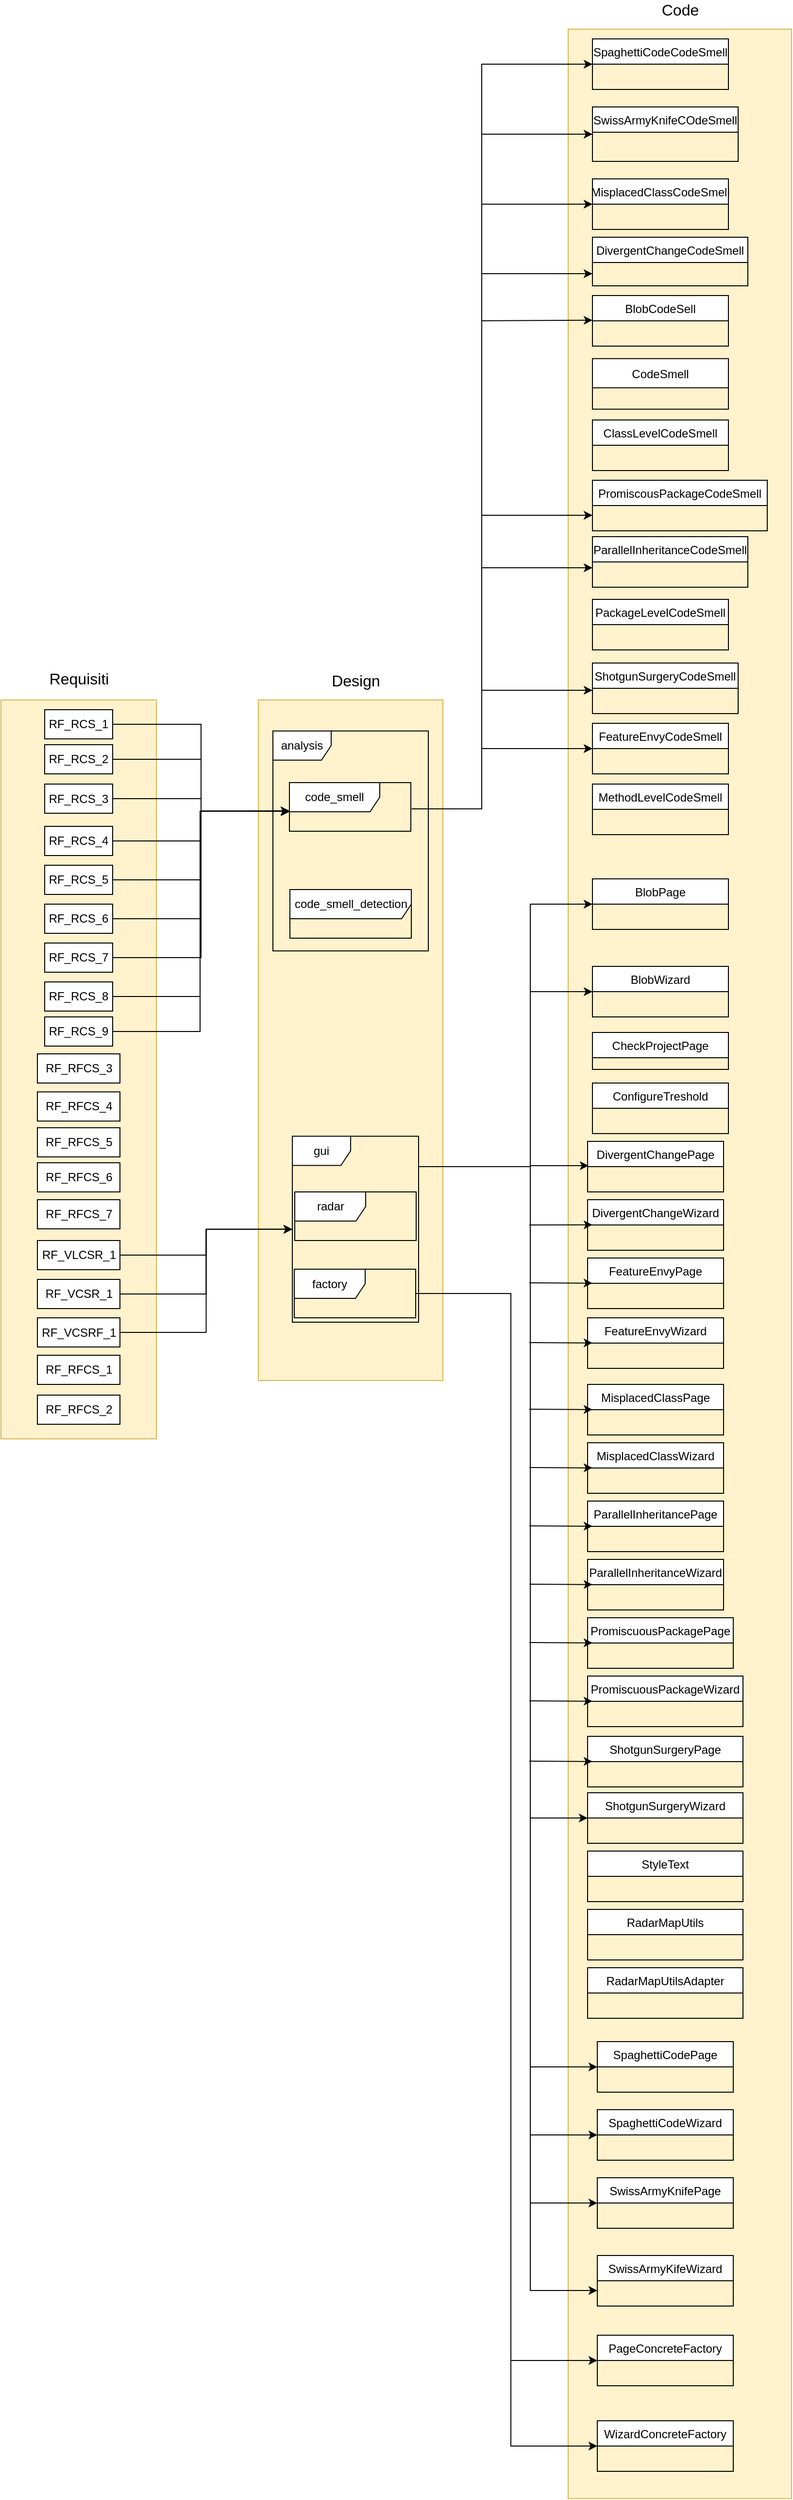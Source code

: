 <mxfile version="15.9.1" type="device"><diagram id="omjVIdMI0j78EckpS8r3" name="Page-1"><mxGraphModel dx="2692" dy="1754" grid="1" gridSize="10" guides="1" tooltips="1" connect="1" arrows="1" fold="1" page="1" pageScale="1" pageWidth="827" pageHeight="1169" math="0" shadow="0"><root><mxCell id="0"/><mxCell id="1" parent="0"/><mxCell id="1BuoXdEdj9g9K6j--a0f-65" value="" style="rounded=0;whiteSpace=wrap;html=1;fillColor=#fff2cc;strokeColor=#d6b656;" parent="1" vertex="1"><mxGeometry x="-1021" y="-530" width="230" height="2540" as="geometry"/></mxCell><mxCell id="1BuoXdEdj9g9K6j--a0f-1" value="" style="rounded=0;whiteSpace=wrap;html=1;fillColor=#fff2cc;strokeColor=#d6b656;" parent="1" vertex="1"><mxGeometry x="-1605" y="160" width="160" height="760" as="geometry"/></mxCell><mxCell id="1BuoXdEdj9g9K6j--a0f-4" value="RF_RCS_1" style="rounded=0;whiteSpace=wrap;html=1;" parent="1" vertex="1"><mxGeometry x="-1560" y="170" width="70" height="30" as="geometry"/></mxCell><mxCell id="vIYeBZmq3KHrT4NSOcYC-33" style="edgeStyle=orthogonalEdgeStyle;rounded=0;orthogonalLoop=1;jettySize=auto;html=1;entryX=0.005;entryY=0.59;entryDx=0;entryDy=0;entryPerimeter=0;" parent="1" source="1BuoXdEdj9g9K6j--a0f-5" target="1BuoXdEdj9g9K6j--a0f-24" edge="1"><mxGeometry relative="1" as="geometry"/></mxCell><mxCell id="1BuoXdEdj9g9K6j--a0f-5" value="RF_RCS_2" style="rounded=0;whiteSpace=wrap;html=1;" parent="1" vertex="1"><mxGeometry x="-1560" y="206" width="70" height="30" as="geometry"/></mxCell><mxCell id="vIYeBZmq3KHrT4NSOcYC-34" style="edgeStyle=orthogonalEdgeStyle;rounded=0;orthogonalLoop=1;jettySize=auto;html=1;entryX=0.005;entryY=0.59;entryDx=0;entryDy=0;entryPerimeter=0;" parent="1" source="1BuoXdEdj9g9K6j--a0f-6" target="1BuoXdEdj9g9K6j--a0f-24" edge="1"><mxGeometry relative="1" as="geometry"/></mxCell><mxCell id="1BuoXdEdj9g9K6j--a0f-6" value="RF_RCS_3" style="rounded=0;whiteSpace=wrap;html=1;" parent="1" vertex="1"><mxGeometry x="-1560" y="246.5" width="70" height="30" as="geometry"/></mxCell><mxCell id="1BuoXdEdj9g9K6j--a0f-18" value="" style="rounded=0;whiteSpace=wrap;html=1;fillColor=#fff2cc;strokeColor=#d6b656;" parent="1" vertex="1"><mxGeometry x="-1340" y="160" width="190" height="700" as="geometry"/></mxCell><mxCell id="1BuoXdEdj9g9K6j--a0f-21" value="analysis" style="shape=umlFrame;whiteSpace=wrap;html=1;" parent="1" vertex="1"><mxGeometry x="-1325" y="191.88" width="160" height="226.25" as="geometry"/></mxCell><mxCell id="1BuoXdEdj9g9K6j--a0f-23" value="code_smell_detection" style="shape=umlFrame;whiteSpace=wrap;html=1;width=125;height=30;" parent="1" vertex="1"><mxGeometry x="-1307.5" y="355" width="125" height="50" as="geometry"/></mxCell><mxCell id="1BuoXdEdj9g9K6j--a0f-84" style="edgeStyle=orthogonalEdgeStyle;rounded=0;orthogonalLoop=1;jettySize=auto;html=1;entryX=0;entryY=0.75;entryDx=0;entryDy=0;fontSize=16;exitX=1.007;exitY=0.54;exitDx=0;exitDy=0;exitPerimeter=0;" parent="1" source="1BuoXdEdj9g9K6j--a0f-24" target="1BuoXdEdj9g9K6j--a0f-33" edge="1"><mxGeometry relative="1" as="geometry"><Array as="points"><mxPoint x="-1110" y="272"/><mxPoint x="-1110" y="-278"/></Array></mxGeometry></mxCell><mxCell id="1BuoXdEdj9g9K6j--a0f-93" style="edgeStyle=orthogonalEdgeStyle;rounded=0;orthogonalLoop=1;jettySize=auto;html=1;entryX=0;entryY=0.5;entryDx=0;entryDy=0;fontSize=16;" parent="1" source="1BuoXdEdj9g9K6j--a0f-25" target="1BuoXdEdj9g9K6j--a0f-47" edge="1"><mxGeometry relative="1" as="geometry"><Array as="points"><mxPoint x="-1060" y="640"/><mxPoint x="-1060" y="460"/></Array></mxGeometry></mxCell><mxCell id="1BuoXdEdj9g9K6j--a0f-25" value="gui" style="shape=umlFrame;whiteSpace=wrap;html=1;" parent="1" vertex="1"><mxGeometry x="-1305" y="608.75" width="130" height="191.25" as="geometry"/></mxCell><mxCell id="1BuoXdEdj9g9K6j--a0f-27" value="ClassLevelCodeSmell" style="swimlane;fontStyle=0;childLayout=stackLayout;horizontal=1;startSize=26;horizontalStack=0;resizeParent=1;resizeParentMax=0;resizeLast=0;collapsible=1;marginBottom=0;" parent="1" vertex="1"><mxGeometry x="-996" y="-128" width="140" height="52" as="geometry"/></mxCell><mxCell id="1BuoXdEdj9g9K6j--a0f-31" value="BlobCodeSell" style="swimlane;fontStyle=0;childLayout=stackLayout;horizontal=1;startSize=26;horizontalStack=0;resizeParent=1;resizeParentMax=0;resizeLast=0;collapsible=1;marginBottom=0;" parent="1" vertex="1"><mxGeometry x="-996" y="-256" width="140" height="52" as="geometry"/></mxCell><mxCell id="1BuoXdEdj9g9K6j--a0f-32" value="CodeSmell" style="swimlane;fontStyle=0;childLayout=stackLayout;horizontal=1;startSize=30;horizontalStack=0;resizeParent=1;resizeParentMax=0;resizeLast=0;collapsible=1;marginBottom=0;" parent="1" vertex="1"><mxGeometry x="-996" y="-191.12" width="140" height="52" as="geometry"/></mxCell><mxCell id="1BuoXdEdj9g9K6j--a0f-33" value="DivergentChangeCodeSmell" style="swimlane;fontStyle=0;childLayout=stackLayout;horizontal=1;startSize=26;horizontalStack=0;resizeParent=1;resizeParentMax=0;resizeLast=0;collapsible=1;marginBottom=0;" parent="1" vertex="1"><mxGeometry x="-996" y="-316" width="160" height="50" as="geometry"/></mxCell><mxCell id="1BuoXdEdj9g9K6j--a0f-34" value="FeatureEnvyCodeSmell" style="swimlane;fontStyle=0;childLayout=stackLayout;horizontal=1;startSize=26;horizontalStack=0;resizeParent=1;resizeParentMax=0;resizeLast=0;collapsible=1;marginBottom=0;" parent="1" vertex="1"><mxGeometry x="-996" y="184" width="140" height="52" as="geometry"/></mxCell><mxCell id="1BuoXdEdj9g9K6j--a0f-35" value="MethodLevelCodeSmell" style="swimlane;fontStyle=0;childLayout=stackLayout;horizontal=1;startSize=26;horizontalStack=0;resizeParent=1;resizeParentMax=0;resizeLast=0;collapsible=1;marginBottom=0;" parent="1" vertex="1"><mxGeometry x="-996" y="246.5" width="140" height="52" as="geometry"/></mxCell><mxCell id="1BuoXdEdj9g9K6j--a0f-36" value="MisplacedClassCodeSmell" style="swimlane;fontStyle=0;childLayout=stackLayout;horizontal=1;startSize=26;horizontalStack=0;resizeParent=1;resizeParentMax=0;resizeLast=0;collapsible=1;marginBottom=0;" parent="1" vertex="1"><mxGeometry x="-996" y="-376" width="140" height="52" as="geometry"/></mxCell><mxCell id="1BuoXdEdj9g9K6j--a0f-37" value="PackageLevelCodeSmell" style="swimlane;fontStyle=0;childLayout=stackLayout;horizontal=1;startSize=26;horizontalStack=0;resizeParent=1;resizeParentMax=0;resizeLast=0;collapsible=1;marginBottom=0;" parent="1" vertex="1"><mxGeometry x="-996" y="56.5" width="140" height="52" as="geometry"/></mxCell><mxCell id="1BuoXdEdj9g9K6j--a0f-38" value="ParallelInheritanceCodeSmell" style="swimlane;fontStyle=0;childLayout=stackLayout;horizontal=1;startSize=26;horizontalStack=0;resizeParent=1;resizeParentMax=0;resizeLast=0;collapsible=1;marginBottom=0;" parent="1" vertex="1"><mxGeometry x="-996" y="-8" width="160" height="52" as="geometry"/></mxCell><mxCell id="1BuoXdEdj9g9K6j--a0f-39" value="PromiscousPackageCodeSmell" style="swimlane;fontStyle=0;childLayout=stackLayout;horizontal=1;startSize=26;horizontalStack=0;resizeParent=1;resizeParentMax=0;resizeLast=0;collapsible=1;marginBottom=0;" parent="1" vertex="1"><mxGeometry x="-996" y="-66" width="180" height="52" as="geometry"/></mxCell><mxCell id="1BuoXdEdj9g9K6j--a0f-40" value="ShotgunSurgeryCodeSmell" style="swimlane;fontStyle=0;childLayout=stackLayout;horizontal=1;startSize=26;horizontalStack=0;resizeParent=1;resizeParentMax=0;resizeLast=0;collapsible=1;marginBottom=0;" parent="1" vertex="1"><mxGeometry x="-996" y="122" width="150" height="52" as="geometry"/></mxCell><mxCell id="1BuoXdEdj9g9K6j--a0f-46" value="BlobPage" style="swimlane;fontStyle=0;childLayout=stackLayout;horizontal=1;startSize=26;horizontalStack=0;resizeParent=1;resizeParentMax=0;resizeLast=0;collapsible=1;marginBottom=0;" parent="1" vertex="1"><mxGeometry x="-996" y="344" width="140" height="52" as="geometry"/></mxCell><mxCell id="1BuoXdEdj9g9K6j--a0f-47" value="BlobWizard" style="swimlane;fontStyle=0;childLayout=stackLayout;horizontal=1;startSize=26;horizontalStack=0;resizeParent=1;resizeParentMax=0;resizeLast=0;collapsible=1;marginBottom=0;" parent="1" vertex="1"><mxGeometry x="-996" y="434" width="140" height="52" as="geometry"/></mxCell><mxCell id="1BuoXdEdj9g9K6j--a0f-49" value="ConfigureTreshold" style="swimlane;fontStyle=0;childLayout=stackLayout;horizontal=1;startSize=26;horizontalStack=0;resizeParent=1;resizeParentMax=0;resizeLast=0;collapsible=1;marginBottom=0;" parent="1" vertex="1"><mxGeometry x="-996" y="554" width="140" height="52" as="geometry"/></mxCell><mxCell id="1BuoXdEdj9g9K6j--a0f-50" value="DivergentChangePage" style="swimlane;fontStyle=0;childLayout=stackLayout;horizontal=1;startSize=26;horizontalStack=0;resizeParent=1;resizeParentMax=0;resizeLast=0;collapsible=1;marginBottom=0;" parent="1" vertex="1"><mxGeometry x="-1001" y="614" width="140" height="52" as="geometry"/></mxCell><mxCell id="1BuoXdEdj9g9K6j--a0f-95" value="" style="endArrow=classic;html=1;rounded=0;fontSize=16;" parent="1BuoXdEdj9g9K6j--a0f-50" edge="1"><mxGeometry width="50" height="50" relative="1" as="geometry"><mxPoint x="-59" y="25" as="sourcePoint"/><mxPoint x="1" y="25" as="targetPoint"/></mxGeometry></mxCell><mxCell id="1BuoXdEdj9g9K6j--a0f-51" value="DivergentChangeWizard" style="swimlane;fontStyle=0;childLayout=stackLayout;horizontal=1;startSize=26;horizontalStack=0;resizeParent=1;resizeParentMax=0;resizeLast=0;collapsible=1;marginBottom=0;" parent="1" vertex="1"><mxGeometry x="-1001" y="674" width="140" height="52" as="geometry"/></mxCell><mxCell id="1BuoXdEdj9g9K6j--a0f-52" value="FeatureEnvyPage" style="swimlane;fontStyle=0;childLayout=stackLayout;horizontal=1;startSize=26;horizontalStack=0;resizeParent=1;resizeParentMax=0;resizeLast=0;collapsible=1;marginBottom=0;" parent="1" vertex="1"><mxGeometry x="-1001" y="734" width="140" height="52" as="geometry"/></mxCell><mxCell id="1BuoXdEdj9g9K6j--a0f-53" value="FeatureEnvyWizard" style="swimlane;fontStyle=0;childLayout=stackLayout;horizontal=1;startSize=26;horizontalStack=0;resizeParent=1;resizeParentMax=0;resizeLast=0;collapsible=1;marginBottom=0;" parent="1" vertex="1"><mxGeometry x="-1001" y="795.5" width="140" height="52" as="geometry"/></mxCell><mxCell id="1BuoXdEdj9g9K6j--a0f-54" value="MisplacedClassPage" style="swimlane;fontStyle=0;childLayout=stackLayout;horizontal=1;startSize=26;horizontalStack=0;resizeParent=1;resizeParentMax=0;resizeLast=0;collapsible=1;marginBottom=0;" parent="1" vertex="1"><mxGeometry x="-1001" y="864" width="140" height="52" as="geometry"/></mxCell><mxCell id="1BuoXdEdj9g9K6j--a0f-55" value="MisplacedClassWizard" style="swimlane;fontStyle=0;childLayout=stackLayout;horizontal=1;startSize=26;horizontalStack=0;resizeParent=1;resizeParentMax=0;resizeLast=0;collapsible=1;marginBottom=0;" parent="1" vertex="1"><mxGeometry x="-1001" y="924" width="140" height="52" as="geometry"/></mxCell><mxCell id="1BuoXdEdj9g9K6j--a0f-56" value="ParallelInheritancePage" style="swimlane;fontStyle=0;childLayout=stackLayout;horizontal=1;startSize=26;horizontalStack=0;resizeParent=1;resizeParentMax=0;resizeLast=0;collapsible=1;marginBottom=0;" parent="1" vertex="1"><mxGeometry x="-1001" y="984" width="140" height="52" as="geometry"/></mxCell><mxCell id="1BuoXdEdj9g9K6j--a0f-57" value="ParallelInheritanceWizard" style="swimlane;fontStyle=0;childLayout=stackLayout;horizontal=1;startSize=26;horizontalStack=0;resizeParent=1;resizeParentMax=0;resizeLast=0;collapsible=1;marginBottom=0;" parent="1" vertex="1"><mxGeometry x="-1001" y="1044" width="140" height="52" as="geometry"/></mxCell><mxCell id="1BuoXdEdj9g9K6j--a0f-58" value="PromiscuousPackagePage" style="swimlane;fontStyle=0;childLayout=stackLayout;horizontal=1;startSize=26;horizontalStack=0;resizeParent=1;resizeParentMax=0;resizeLast=0;collapsible=1;marginBottom=0;" parent="1" vertex="1"><mxGeometry x="-1001" y="1104" width="150" height="52" as="geometry"/></mxCell><mxCell id="1BuoXdEdj9g9K6j--a0f-59" value="PromiscuousPackageWizard" style="swimlane;fontStyle=0;childLayout=stackLayout;horizontal=1;startSize=26;horizontalStack=0;resizeParent=1;resizeParentMax=0;resizeLast=0;collapsible=1;marginBottom=0;" parent="1" vertex="1"><mxGeometry x="-1001" y="1164" width="160" height="52" as="geometry"/></mxCell><mxCell id="1BuoXdEdj9g9K6j--a0f-60" value="ShotgunSurgeryPage" style="swimlane;fontStyle=0;childLayout=stackLayout;horizontal=1;startSize=26;horizontalStack=0;resizeParent=1;resizeParentMax=0;resizeLast=0;collapsible=1;marginBottom=0;" parent="1" vertex="1"><mxGeometry x="-1001" y="1226" width="160" height="52" as="geometry"/></mxCell><mxCell id="1BuoXdEdj9g9K6j--a0f-61" value="ShotgunSurgeryWizard" style="swimlane;fontStyle=0;childLayout=stackLayout;horizontal=1;startSize=26;horizontalStack=0;resizeParent=1;resizeParentMax=0;resizeLast=0;collapsible=1;marginBottom=0;" parent="1" vertex="1"><mxGeometry x="-1001" y="1284" width="160" height="52" as="geometry"/></mxCell><mxCell id="1BuoXdEdj9g9K6j--a0f-62" value="StyleText" style="swimlane;fontStyle=0;childLayout=stackLayout;horizontal=1;startSize=26;horizontalStack=0;resizeParent=1;resizeParentMax=0;resizeLast=0;collapsible=1;marginBottom=0;" parent="1" vertex="1"><mxGeometry x="-1001" y="1344" width="160" height="52" as="geometry"/></mxCell><mxCell id="1BuoXdEdj9g9K6j--a0f-63" value="RadarMapUtils" style="swimlane;fontStyle=0;childLayout=stackLayout;horizontal=1;startSize=26;horizontalStack=0;resizeParent=1;resizeParentMax=0;resizeLast=0;collapsible=1;marginBottom=0;" parent="1" vertex="1"><mxGeometry x="-1001" y="1404" width="160" height="52" as="geometry"/></mxCell><mxCell id="1BuoXdEdj9g9K6j--a0f-64" value="RadarMapUtilsAdapter" style="swimlane;fontStyle=0;childLayout=stackLayout;horizontal=1;startSize=26;horizontalStack=0;resizeParent=1;resizeParentMax=0;resizeLast=0;collapsible=1;marginBottom=0;" parent="1" vertex="1"><mxGeometry x="-1001" y="1464" width="160" height="52" as="geometry"/></mxCell><mxCell id="1BuoXdEdj9g9K6j--a0f-66" value="&lt;font style=&quot;font-size: 16px;&quot;&gt;Requisiti&lt;/font&gt;" style="text;html=1;align=center;verticalAlign=middle;resizable=0;points=[];autosize=1;strokeColor=none;fillColor=none;" parent="1" vertex="1"><mxGeometry x="-1565" y="128" width="80" height="20" as="geometry"/></mxCell><mxCell id="1BuoXdEdj9g9K6j--a0f-67" value="&lt;font style=&quot;font-size: 16px;&quot;&gt;Design&lt;/font&gt;" style="text;html=1;align=center;verticalAlign=middle;resizable=0;points=[];autosize=1;strokeColor=none;fillColor=none;" parent="1" vertex="1"><mxGeometry x="-1275" y="130" width="70" height="20" as="geometry"/></mxCell><mxCell id="1BuoXdEdj9g9K6j--a0f-68" value="&lt;font style=&quot;font-size: 16px;&quot;&gt;Code&lt;/font&gt;" style="text;html=1;align=center;verticalAlign=middle;resizable=0;points=[];autosize=1;strokeColor=none;fillColor=none;" parent="1" vertex="1"><mxGeometry x="-931" y="-560" width="50" height="20" as="geometry"/></mxCell><mxCell id="1BuoXdEdj9g9K6j--a0f-79" value="radar" style="shape=umlFrame;whiteSpace=wrap;html=1;width=73;height=30;" parent="1" vertex="1"><mxGeometry x="-1302.5" y="666" width="125" height="50" as="geometry"/></mxCell><mxCell id="1BuoXdEdj9g9K6j--a0f-86" value="" style="endArrow=classic;html=1;rounded=0;fontSize=16;" parent="1" edge="1"><mxGeometry width="50" height="50" relative="1" as="geometry"><mxPoint x="-1110" y="-230" as="sourcePoint"/><mxPoint x="-996" y="-230.62" as="targetPoint"/></mxGeometry></mxCell><mxCell id="1BuoXdEdj9g9K6j--a0f-88" value="" style="endArrow=classic;html=1;rounded=0;fontSize=16;" parent="1" edge="1"><mxGeometry width="50" height="50" relative="1" as="geometry"><mxPoint x="-1110" y="-30" as="sourcePoint"/><mxPoint x="-996" y="-30" as="targetPoint"/></mxGeometry></mxCell><mxCell id="1BuoXdEdj9g9K6j--a0f-89" value="" style="endArrow=classic;html=1;rounded=0;fontSize=16;" parent="1" edge="1"><mxGeometry width="50" height="50" relative="1" as="geometry"><mxPoint x="-1110" y="24" as="sourcePoint"/><mxPoint x="-996" y="24" as="targetPoint"/></mxGeometry></mxCell><mxCell id="1BuoXdEdj9g9K6j--a0f-90" value="" style="endArrow=classic;html=1;rounded=0;fontSize=16;" parent="1" edge="1"><mxGeometry width="50" height="50" relative="1" as="geometry"><mxPoint x="-1110" y="150" as="sourcePoint"/><mxPoint x="-996" y="150" as="targetPoint"/></mxGeometry></mxCell><mxCell id="1BuoXdEdj9g9K6j--a0f-91" value="" style="endArrow=classic;html=1;rounded=0;fontSize=16;" parent="1" edge="1"><mxGeometry width="50" height="50" relative="1" as="geometry"><mxPoint x="-1110" y="210" as="sourcePoint"/><mxPoint x="-996" y="210" as="targetPoint"/></mxGeometry></mxCell><mxCell id="1BuoXdEdj9g9K6j--a0f-92" value="" style="endArrow=classic;html=1;rounded=0;fontSize=16;" parent="1" edge="1"><mxGeometry width="50" height="50" relative="1" as="geometry"><mxPoint x="-1110" y="-270" as="sourcePoint"/><mxPoint x="-996" y="-350" as="targetPoint"/><Array as="points"><mxPoint x="-1110" y="-350"/></Array></mxGeometry></mxCell><mxCell id="1BuoXdEdj9g9K6j--a0f-96" value="" style="endArrow=classic;html=1;rounded=0;fontSize=16;entryX=0;entryY=0.5;entryDx=0;entryDy=0;" parent="1" target="1BuoXdEdj9g9K6j--a0f-61" edge="1"><mxGeometry width="50" height="50" relative="1" as="geometry"><mxPoint x="-1060" y="640" as="sourcePoint"/><mxPoint x="-1061" y="1330" as="targetPoint"/><Array as="points"><mxPoint x="-1060" y="1310"/></Array></mxGeometry></mxCell><mxCell id="1BuoXdEdj9g9K6j--a0f-98" value="" style="endArrow=classic;html=1;rounded=0;fontSize=16;" parent="1" edge="1"><mxGeometry width="50" height="50" relative="1" as="geometry"><mxPoint x="-1061" y="759.47" as="sourcePoint"/><mxPoint x="-996" y="759.85" as="targetPoint"/></mxGeometry></mxCell><mxCell id="1BuoXdEdj9g9K6j--a0f-97" value="" style="endArrow=classic;html=1;rounded=0;fontSize=16;" parent="1" edge="1"><mxGeometry width="50" height="50" relative="1" as="geometry"><mxPoint x="-1061" y="700" as="sourcePoint"/><mxPoint x="-996" y="699.85" as="targetPoint"/></mxGeometry></mxCell><mxCell id="1BuoXdEdj9g9K6j--a0f-99" value="" style="endArrow=classic;html=1;rounded=0;fontSize=16;" parent="1" edge="1"><mxGeometry width="50" height="50" relative="1" as="geometry"><mxPoint x="-1061" y="820.97" as="sourcePoint"/><mxPoint x="-996" y="821.35" as="targetPoint"/></mxGeometry></mxCell><mxCell id="1BuoXdEdj9g9K6j--a0f-100" value="" style="endArrow=classic;html=1;rounded=0;fontSize=16;" parent="1" edge="1"><mxGeometry width="50" height="50" relative="1" as="geometry"><mxPoint x="-1061" y="889.47" as="sourcePoint"/><mxPoint x="-996" y="889.85" as="targetPoint"/></mxGeometry></mxCell><mxCell id="1BuoXdEdj9g9K6j--a0f-101" value="" style="endArrow=classic;html=1;rounded=0;fontSize=16;" parent="1" edge="1"><mxGeometry width="50" height="50" relative="1" as="geometry"><mxPoint x="-1061" y="949.47" as="sourcePoint"/><mxPoint x="-996" y="949.85" as="targetPoint"/></mxGeometry></mxCell><mxCell id="1BuoXdEdj9g9K6j--a0f-102" value="" style="endArrow=classic;html=1;rounded=0;fontSize=16;" parent="1" edge="1"><mxGeometry width="50" height="50" relative="1" as="geometry"><mxPoint x="-1061" y="1009.47" as="sourcePoint"/><mxPoint x="-996" y="1009.85" as="targetPoint"/></mxGeometry></mxCell><mxCell id="1BuoXdEdj9g9K6j--a0f-103" value="" style="endArrow=classic;html=1;rounded=0;fontSize=16;" parent="1" edge="1"><mxGeometry width="50" height="50" relative="1" as="geometry"><mxPoint x="-1061" y="1069.47" as="sourcePoint"/><mxPoint x="-996" y="1069.85" as="targetPoint"/></mxGeometry></mxCell><mxCell id="1BuoXdEdj9g9K6j--a0f-104" value="" style="endArrow=classic;html=1;rounded=0;fontSize=16;" parent="1" edge="1"><mxGeometry width="50" height="50" relative="1" as="geometry"><mxPoint x="-1061" y="1129.47" as="sourcePoint"/><mxPoint x="-996" y="1129.85" as="targetPoint"/></mxGeometry></mxCell><mxCell id="1BuoXdEdj9g9K6j--a0f-105" value="" style="endArrow=classic;html=1;rounded=0;fontSize=16;" parent="1" edge="1"><mxGeometry width="50" height="50" relative="1" as="geometry"><mxPoint x="-1061" y="1189.47" as="sourcePoint"/><mxPoint x="-996" y="1189.85" as="targetPoint"/></mxGeometry></mxCell><mxCell id="1BuoXdEdj9g9K6j--a0f-106" value="" style="endArrow=classic;html=1;rounded=0;fontSize=16;" parent="1" edge="1"><mxGeometry width="50" height="50" relative="1" as="geometry"><mxPoint x="-1061" y="1251.47" as="sourcePoint"/><mxPoint x="-996" y="1251.85" as="targetPoint"/></mxGeometry></mxCell><mxCell id="1BuoXdEdj9g9K6j--a0f-107" value="" style="endArrow=classic;html=1;rounded=0;fontSize=16;entryX=0;entryY=0.5;entryDx=0;entryDy=0;" parent="1" target="1BuoXdEdj9g9K6j--a0f-46" edge="1"><mxGeometry width="50" height="50" relative="1" as="geometry"><mxPoint x="-1060" y="460" as="sourcePoint"/><mxPoint x="-986" y="529.0" as="targetPoint"/><Array as="points"><mxPoint x="-1060" y="420"/><mxPoint x="-1060" y="370"/></Array></mxGeometry></mxCell><mxCell id="vIYeBZmq3KHrT4NSOcYC-35" style="edgeStyle=orthogonalEdgeStyle;rounded=0;orthogonalLoop=1;jettySize=auto;html=1;entryX=0.005;entryY=0.59;entryDx=0;entryDy=0;entryPerimeter=0;" parent="1" source="vIYeBZmq3KHrT4NSOcYC-12" target="1BuoXdEdj9g9K6j--a0f-24" edge="1"><mxGeometry relative="1" as="geometry"/></mxCell><mxCell id="vIYeBZmq3KHrT4NSOcYC-12" value="RF_RCS_4" style="rounded=0;whiteSpace=wrap;html=1;" parent="1" vertex="1"><mxGeometry x="-1560" y="290" width="70" height="30" as="geometry"/></mxCell><mxCell id="vIYeBZmq3KHrT4NSOcYC-36" style="edgeStyle=orthogonalEdgeStyle;rounded=0;orthogonalLoop=1;jettySize=auto;html=1;entryX=0.005;entryY=0.59;entryDx=0;entryDy=0;entryPerimeter=0;" parent="1" source="vIYeBZmq3KHrT4NSOcYC-13" target="1BuoXdEdj9g9K6j--a0f-24" edge="1"><mxGeometry relative="1" as="geometry"/></mxCell><mxCell id="vIYeBZmq3KHrT4NSOcYC-13" value="RF_RCS_5" style="rounded=0;whiteSpace=wrap;html=1;" parent="1" vertex="1"><mxGeometry x="-1560" y="330" width="70" height="30" as="geometry"/></mxCell><mxCell id="vIYeBZmq3KHrT4NSOcYC-37" style="edgeStyle=orthogonalEdgeStyle;rounded=0;orthogonalLoop=1;jettySize=auto;html=1;entryX=0;entryY=0.581;entryDx=0;entryDy=0;entryPerimeter=0;" parent="1" source="vIYeBZmq3KHrT4NSOcYC-14" target="1BuoXdEdj9g9K6j--a0f-24" edge="1"><mxGeometry relative="1" as="geometry"><mxPoint x="-1350" y="380" as="targetPoint"/></mxGeometry></mxCell><mxCell id="vIYeBZmq3KHrT4NSOcYC-14" value="RF_RCS_6" style="rounded=0;whiteSpace=wrap;html=1;" parent="1" vertex="1"><mxGeometry x="-1560" y="370" width="70" height="30" as="geometry"/></mxCell><mxCell id="vIYeBZmq3KHrT4NSOcYC-38" style="edgeStyle=orthogonalEdgeStyle;rounded=0;orthogonalLoop=1;jettySize=auto;html=1;entryX=0.006;entryY=0.589;entryDx=0;entryDy=0;entryPerimeter=0;" parent="1" source="vIYeBZmq3KHrT4NSOcYC-15" target="1BuoXdEdj9g9K6j--a0f-24" edge="1"><mxGeometry relative="1" as="geometry"/></mxCell><mxCell id="vIYeBZmq3KHrT4NSOcYC-15" value="RF_RCS_7" style="rounded=0;whiteSpace=wrap;html=1;" parent="1" vertex="1"><mxGeometry x="-1560" y="410" width="70" height="30" as="geometry"/></mxCell><mxCell id="vIYeBZmq3KHrT4NSOcYC-16" value="RF_RFCS_1" style="rounded=0;whiteSpace=wrap;html=1;" parent="1" vertex="1"><mxGeometry x="-1567.5" y="834" width="85" height="30" as="geometry"/></mxCell><mxCell id="vIYeBZmq3KHrT4NSOcYC-23" value="RF_RFCS_2" style="rounded=0;whiteSpace=wrap;html=1;" parent="1" vertex="1"><mxGeometry x="-1567.5" y="875" width="85" height="30" as="geometry"/></mxCell><mxCell id="vIYeBZmq3KHrT4NSOcYC-24" value="RF_RFCS_3" style="rounded=0;whiteSpace=wrap;html=1;" parent="1" vertex="1"><mxGeometry x="-1567.5" y="524" width="85" height="30" as="geometry"/></mxCell><mxCell id="vIYeBZmq3KHrT4NSOcYC-25" value="RF_RFCS_4" style="rounded=0;whiteSpace=wrap;html=1;" parent="1" vertex="1"><mxGeometry x="-1567.5" y="563.13" width="85" height="30" as="geometry"/></mxCell><mxCell id="vIYeBZmq3KHrT4NSOcYC-26" value="RF_RFCS_5" style="rounded=0;whiteSpace=wrap;html=1;" parent="1" vertex="1"><mxGeometry x="-1567.5" y="600" width="85" height="30" as="geometry"/></mxCell><mxCell id="vIYeBZmq3KHrT4NSOcYC-27" value="RF_RFCS_6" style="rounded=0;whiteSpace=wrap;html=1;" parent="1" vertex="1"><mxGeometry x="-1567.5" y="636" width="85" height="30" as="geometry"/></mxCell><mxCell id="vIYeBZmq3KHrT4NSOcYC-28" value="RF_RFCS_7" style="rounded=0;whiteSpace=wrap;html=1;" parent="1" vertex="1"><mxGeometry x="-1567.5" y="674" width="85" height="30" as="geometry"/></mxCell><mxCell id="vIYeBZmq3KHrT4NSOcYC-39" style="edgeStyle=orthogonalEdgeStyle;rounded=0;orthogonalLoop=1;jettySize=auto;html=1;" parent="1" source="vIYeBZmq3KHrT4NSOcYC-29" target="1BuoXdEdj9g9K6j--a0f-25" edge="1"><mxGeometry relative="1" as="geometry"/></mxCell><mxCell id="vIYeBZmq3KHrT4NSOcYC-29" value="RF_VLCSR_1" style="rounded=0;whiteSpace=wrap;html=1;" parent="1" vertex="1"><mxGeometry x="-1567.5" y="716" width="85" height="30" as="geometry"/></mxCell><mxCell id="vIYeBZmq3KHrT4NSOcYC-40" style="edgeStyle=orthogonalEdgeStyle;rounded=0;orthogonalLoop=1;jettySize=auto;html=1;entryX=0;entryY=0.5;entryDx=0;entryDy=0;entryPerimeter=0;" parent="1" source="vIYeBZmq3KHrT4NSOcYC-30" target="1BuoXdEdj9g9K6j--a0f-25" edge="1"><mxGeometry relative="1" as="geometry"/></mxCell><mxCell id="vIYeBZmq3KHrT4NSOcYC-30" value="RF_VCSR_1" style="rounded=0;whiteSpace=wrap;html=1;" parent="1" vertex="1"><mxGeometry x="-1567.5" y="756" width="85" height="30" as="geometry"/></mxCell><mxCell id="vIYeBZmq3KHrT4NSOcYC-41" style="edgeStyle=orthogonalEdgeStyle;rounded=0;orthogonalLoop=1;jettySize=auto;html=1;entryX=0;entryY=0.5;entryDx=0;entryDy=0;entryPerimeter=0;" parent="1" source="vIYeBZmq3KHrT4NSOcYC-31" target="1BuoXdEdj9g9K6j--a0f-25" edge="1"><mxGeometry relative="1" as="geometry"/></mxCell><mxCell id="vIYeBZmq3KHrT4NSOcYC-31" value="RF_VCSRF_1" style="rounded=0;whiteSpace=wrap;html=1;" parent="1" vertex="1"><mxGeometry x="-1567.5" y="795.5" width="85" height="30" as="geometry"/></mxCell><mxCell id="1BuoXdEdj9g9K6j--a0f-24" value="code_smell" style="shape=umlFrame;whiteSpace=wrap;html=1;width=93;height=30;" parent="1" vertex="1"><mxGeometry x="-1308" y="245" width="125" height="50" as="geometry"/></mxCell><mxCell id="vIYeBZmq3KHrT4NSOcYC-32" style="edgeStyle=orthogonalEdgeStyle;rounded=0;orthogonalLoop=1;jettySize=auto;html=1;entryX=0.005;entryY=0.59;entryDx=0;entryDy=0;entryPerimeter=0;" parent="1" source="1BuoXdEdj9g9K6j--a0f-4" target="1BuoXdEdj9g9K6j--a0f-24" edge="1"><mxGeometry relative="1" as="geometry"/></mxCell><mxCell id="vIYeBZmq3KHrT4NSOcYC-42" value="CheckProjectPage" style="swimlane;fontStyle=0;childLayout=stackLayout;horizontal=1;startSize=26;horizontalStack=0;resizeParent=1;resizeParentMax=0;resizeLast=0;collapsible=1;marginBottom=0;" parent="1" vertex="1"><mxGeometry x="-996" y="502" width="140" height="38" as="geometry"/></mxCell><mxCell id="Ku9erP6SEYp5ExssFQEN-3" value="RF_RCS_8" style="rounded=0;whiteSpace=wrap;html=1;" vertex="1" parent="1"><mxGeometry x="-1560" y="450" width="70" height="30" as="geometry"/></mxCell><mxCell id="Ku9erP6SEYp5ExssFQEN-4" value="RF_RCS_9" style="rounded=0;whiteSpace=wrap;html=1;" vertex="1" parent="1"><mxGeometry x="-1560" y="486" width="70" height="30" as="geometry"/></mxCell><mxCell id="Ku9erP6SEYp5ExssFQEN-5" style="edgeStyle=orthogonalEdgeStyle;rounded=0;orthogonalLoop=1;jettySize=auto;html=1;entryX=0;entryY=0.588;entryDx=0;entryDy=0;entryPerimeter=0;exitX=1;exitY=0.5;exitDx=0;exitDy=0;" edge="1" parent="1" source="Ku9erP6SEYp5ExssFQEN-3" target="1BuoXdEdj9g9K6j--a0f-24"><mxGeometry relative="1" as="geometry"><mxPoint x="-1298" y="284.05" as="targetPoint"/><mxPoint x="-1480" y="395" as="sourcePoint"/><Array as="points"><mxPoint x="-1400" y="465"/><mxPoint x="-1400" y="274"/></Array></mxGeometry></mxCell><mxCell id="Ku9erP6SEYp5ExssFQEN-10" value="" style="endArrow=none;html=1;rounded=0;exitX=1;exitY=0.5;exitDx=0;exitDy=0;" edge="1" parent="1" source="Ku9erP6SEYp5ExssFQEN-4"><mxGeometry width="50" height="50" relative="1" as="geometry"><mxPoint x="-1420" y="540" as="sourcePoint"/><mxPoint x="-1400" y="450" as="targetPoint"/><Array as="points"><mxPoint x="-1400" y="501"/></Array></mxGeometry></mxCell><mxCell id="Ku9erP6SEYp5ExssFQEN-11" value="SpaghettiCodeCodeSmell" style="swimlane;fontStyle=0;childLayout=stackLayout;horizontal=1;startSize=26;horizontalStack=0;resizeParent=1;resizeParentMax=0;resizeLast=0;collapsible=1;marginBottom=0;" vertex="1" parent="1"><mxGeometry x="-996" y="-520" width="140" height="52" as="geometry"/></mxCell><mxCell id="Ku9erP6SEYp5ExssFQEN-12" value="SwissArmyKnifeCOdeSmell" style="swimlane;fontStyle=0;childLayout=stackLayout;horizontal=1;startSize=26;horizontalStack=0;resizeParent=1;resizeParentMax=0;resizeLast=0;collapsible=1;marginBottom=0;" vertex="1" parent="1"><mxGeometry x="-996" y="-450" width="150" height="56" as="geometry"/></mxCell><mxCell id="Ku9erP6SEYp5ExssFQEN-13" value="" style="endArrow=none;html=1;rounded=0;entryX=0;entryY=0.5;entryDx=0;entryDy=0;" edge="1" parent="1" target="Ku9erP6SEYp5ExssFQEN-11"><mxGeometry width="50" height="50" relative="1" as="geometry"><mxPoint x="-1110" y="-350" as="sourcePoint"/><mxPoint x="-1100" y="-450" as="targetPoint"/><Array as="points"><mxPoint x="-1110" y="-494"/></Array></mxGeometry></mxCell><mxCell id="Ku9erP6SEYp5ExssFQEN-14" value="" style="endArrow=none;html=1;rounded=0;entryX=0;entryY=0.5;entryDx=0;entryDy=0;" edge="1" parent="1" target="Ku9erP6SEYp5ExssFQEN-12"><mxGeometry width="50" height="50" relative="1" as="geometry"><mxPoint x="-1110" y="-350" as="sourcePoint"/><mxPoint x="-986" y="-484" as="targetPoint"/><Array as="points"><mxPoint x="-1110" y="-422"/></Array></mxGeometry></mxCell><mxCell id="Ku9erP6SEYp5ExssFQEN-15" value="" style="endArrow=classic;html=1;rounded=0;entryX=0;entryY=0.5;entryDx=0;entryDy=0;" edge="1" parent="1" target="Ku9erP6SEYp5ExssFQEN-12"><mxGeometry width="50" height="50" relative="1" as="geometry"><mxPoint x="-1110" y="-422" as="sourcePoint"/><mxPoint x="-1040" y="-450" as="targetPoint"/></mxGeometry></mxCell><mxCell id="Ku9erP6SEYp5ExssFQEN-16" value="" style="endArrow=classic;html=1;rounded=0;entryX=0;entryY=0.5;entryDx=0;entryDy=0;" edge="1" parent="1" target="Ku9erP6SEYp5ExssFQEN-11"><mxGeometry width="50" height="50" relative="1" as="geometry"><mxPoint x="-1110" y="-494" as="sourcePoint"/><mxPoint x="-1180" y="-460" as="targetPoint"/></mxGeometry></mxCell><mxCell id="Ku9erP6SEYp5ExssFQEN-17" value="SpaghettiCodePage" style="swimlane;fontStyle=0;childLayout=stackLayout;horizontal=1;startSize=26;horizontalStack=0;resizeParent=1;resizeParentMax=0;resizeLast=0;collapsible=1;marginBottom=0;" vertex="1" parent="1"><mxGeometry x="-991" y="1540" width="140" height="52" as="geometry"/></mxCell><mxCell id="Ku9erP6SEYp5ExssFQEN-19" value="SpaghettiCodeWizard" style="swimlane;fontStyle=0;childLayout=stackLayout;horizontal=1;startSize=26;horizontalStack=0;resizeParent=1;resizeParentMax=0;resizeLast=0;collapsible=1;marginBottom=0;" vertex="1" parent="1"><mxGeometry x="-991" y="1610" width="140" height="52" as="geometry"/></mxCell><mxCell id="Ku9erP6SEYp5ExssFQEN-20" value="SwissArmyKnifePage" style="swimlane;fontStyle=0;childLayout=stackLayout;horizontal=1;startSize=26;horizontalStack=0;resizeParent=1;resizeParentMax=0;resizeLast=0;collapsible=1;marginBottom=0;" vertex="1" parent="1"><mxGeometry x="-991" y="1680" width="140" height="52" as="geometry"/></mxCell><mxCell id="Ku9erP6SEYp5ExssFQEN-21" value="SwissArmyKifeWizard" style="swimlane;fontStyle=0;childLayout=stackLayout;horizontal=1;startSize=26;horizontalStack=0;resizeParent=1;resizeParentMax=0;resizeLast=0;collapsible=1;marginBottom=0;" vertex="1" parent="1"><mxGeometry x="-991" y="1760" width="140" height="52" as="geometry"/></mxCell><mxCell id="Ku9erP6SEYp5ExssFQEN-22" value="PageConcreteFactory" style="swimlane;fontStyle=0;childLayout=stackLayout;horizontal=1;startSize=26;horizontalStack=0;resizeParent=1;resizeParentMax=0;resizeLast=0;collapsible=1;marginBottom=0;" vertex="1" parent="1"><mxGeometry x="-991" y="1842" width="140" height="52" as="geometry"/></mxCell><mxCell id="Ku9erP6SEYp5ExssFQEN-23" value="WizardConcreteFactory" style="swimlane;fontStyle=0;childLayout=stackLayout;horizontal=1;startSize=26;horizontalStack=0;resizeParent=1;resizeParentMax=0;resizeLast=0;collapsible=1;marginBottom=0;" vertex="1" parent="1"><mxGeometry x="-991" y="1930" width="140" height="52" as="geometry"/></mxCell><mxCell id="Ku9erP6SEYp5ExssFQEN-24" value="" style="endArrow=classic;html=1;rounded=0;fontSize=16;entryX=0;entryY=0.5;entryDx=0;entryDy=0;" edge="1" parent="1" target="Ku9erP6SEYp5ExssFQEN-17"><mxGeometry width="50" height="50" relative="1" as="geometry"><mxPoint x="-1060" y="1310" as="sourcePoint"/><mxPoint x="-1050" y="1640" as="targetPoint"/><Array as="points"><mxPoint x="-1060" y="1566"/></Array></mxGeometry></mxCell><mxCell id="Ku9erP6SEYp5ExssFQEN-25" value="" style="endArrow=classic;html=1;rounded=0;entryX=0;entryY=0.5;entryDx=0;entryDy=0;" edge="1" parent="1" target="Ku9erP6SEYp5ExssFQEN-19"><mxGeometry width="50" height="50" relative="1" as="geometry"><mxPoint x="-1060" y="1460" as="sourcePoint"/><mxPoint x="-1110" y="1660" as="targetPoint"/><Array as="points"><mxPoint x="-1060" y="1636"/></Array></mxGeometry></mxCell><mxCell id="Ku9erP6SEYp5ExssFQEN-26" value="" style="endArrow=classic;html=1;rounded=0;entryX=0;entryY=0.5;entryDx=0;entryDy=0;" edge="1" parent="1" target="Ku9erP6SEYp5ExssFQEN-20"><mxGeometry width="50" height="50" relative="1" as="geometry"><mxPoint x="-1060" y="1580" as="sourcePoint"/><mxPoint x="-981" y="1646" as="targetPoint"/><Array as="points"><mxPoint x="-1060" y="1706"/></Array></mxGeometry></mxCell><mxCell id="Ku9erP6SEYp5ExssFQEN-27" value="" style="endArrow=classic;html=1;rounded=0;entryX=0;entryY=0.5;entryDx=0;entryDy=0;" edge="1" parent="1"><mxGeometry width="50" height="50" relative="1" as="geometry"><mxPoint x="-1060" y="1670" as="sourcePoint"/><mxPoint x="-991" y="1796" as="targetPoint"/><Array as="points"><mxPoint x="-1060" y="1796"/></Array></mxGeometry></mxCell><mxCell id="Ku9erP6SEYp5ExssFQEN-29" style="edgeStyle=orthogonalEdgeStyle;rounded=0;orthogonalLoop=1;jettySize=auto;html=1;entryX=0;entryY=0.5;entryDx=0;entryDy=0;" edge="1" parent="1" source="Ku9erP6SEYp5ExssFQEN-28" target="Ku9erP6SEYp5ExssFQEN-22"><mxGeometry relative="1" as="geometry"><Array as="points"><mxPoint x="-1080" y="771"/><mxPoint x="-1080" y="1868"/></Array></mxGeometry></mxCell><mxCell id="Ku9erP6SEYp5ExssFQEN-28" value="factory" style="shape=umlFrame;whiteSpace=wrap;html=1;width=73;height=30;" vertex="1" parent="1"><mxGeometry x="-1303" y="745.5" width="125" height="50" as="geometry"/></mxCell><mxCell id="Ku9erP6SEYp5ExssFQEN-31" value="" style="endArrow=classic;html=1;rounded=0;entryX=0;entryY=0.5;entryDx=0;entryDy=0;" edge="1" parent="1" target="Ku9erP6SEYp5ExssFQEN-23"><mxGeometry width="50" height="50" relative="1" as="geometry"><mxPoint x="-1080" y="1830" as="sourcePoint"/><mxPoint x="-1011" y="1956" as="targetPoint"/><Array as="points"><mxPoint x="-1080" y="1956"/></Array></mxGeometry></mxCell></root></mxGraphModel></diagram></mxfile>